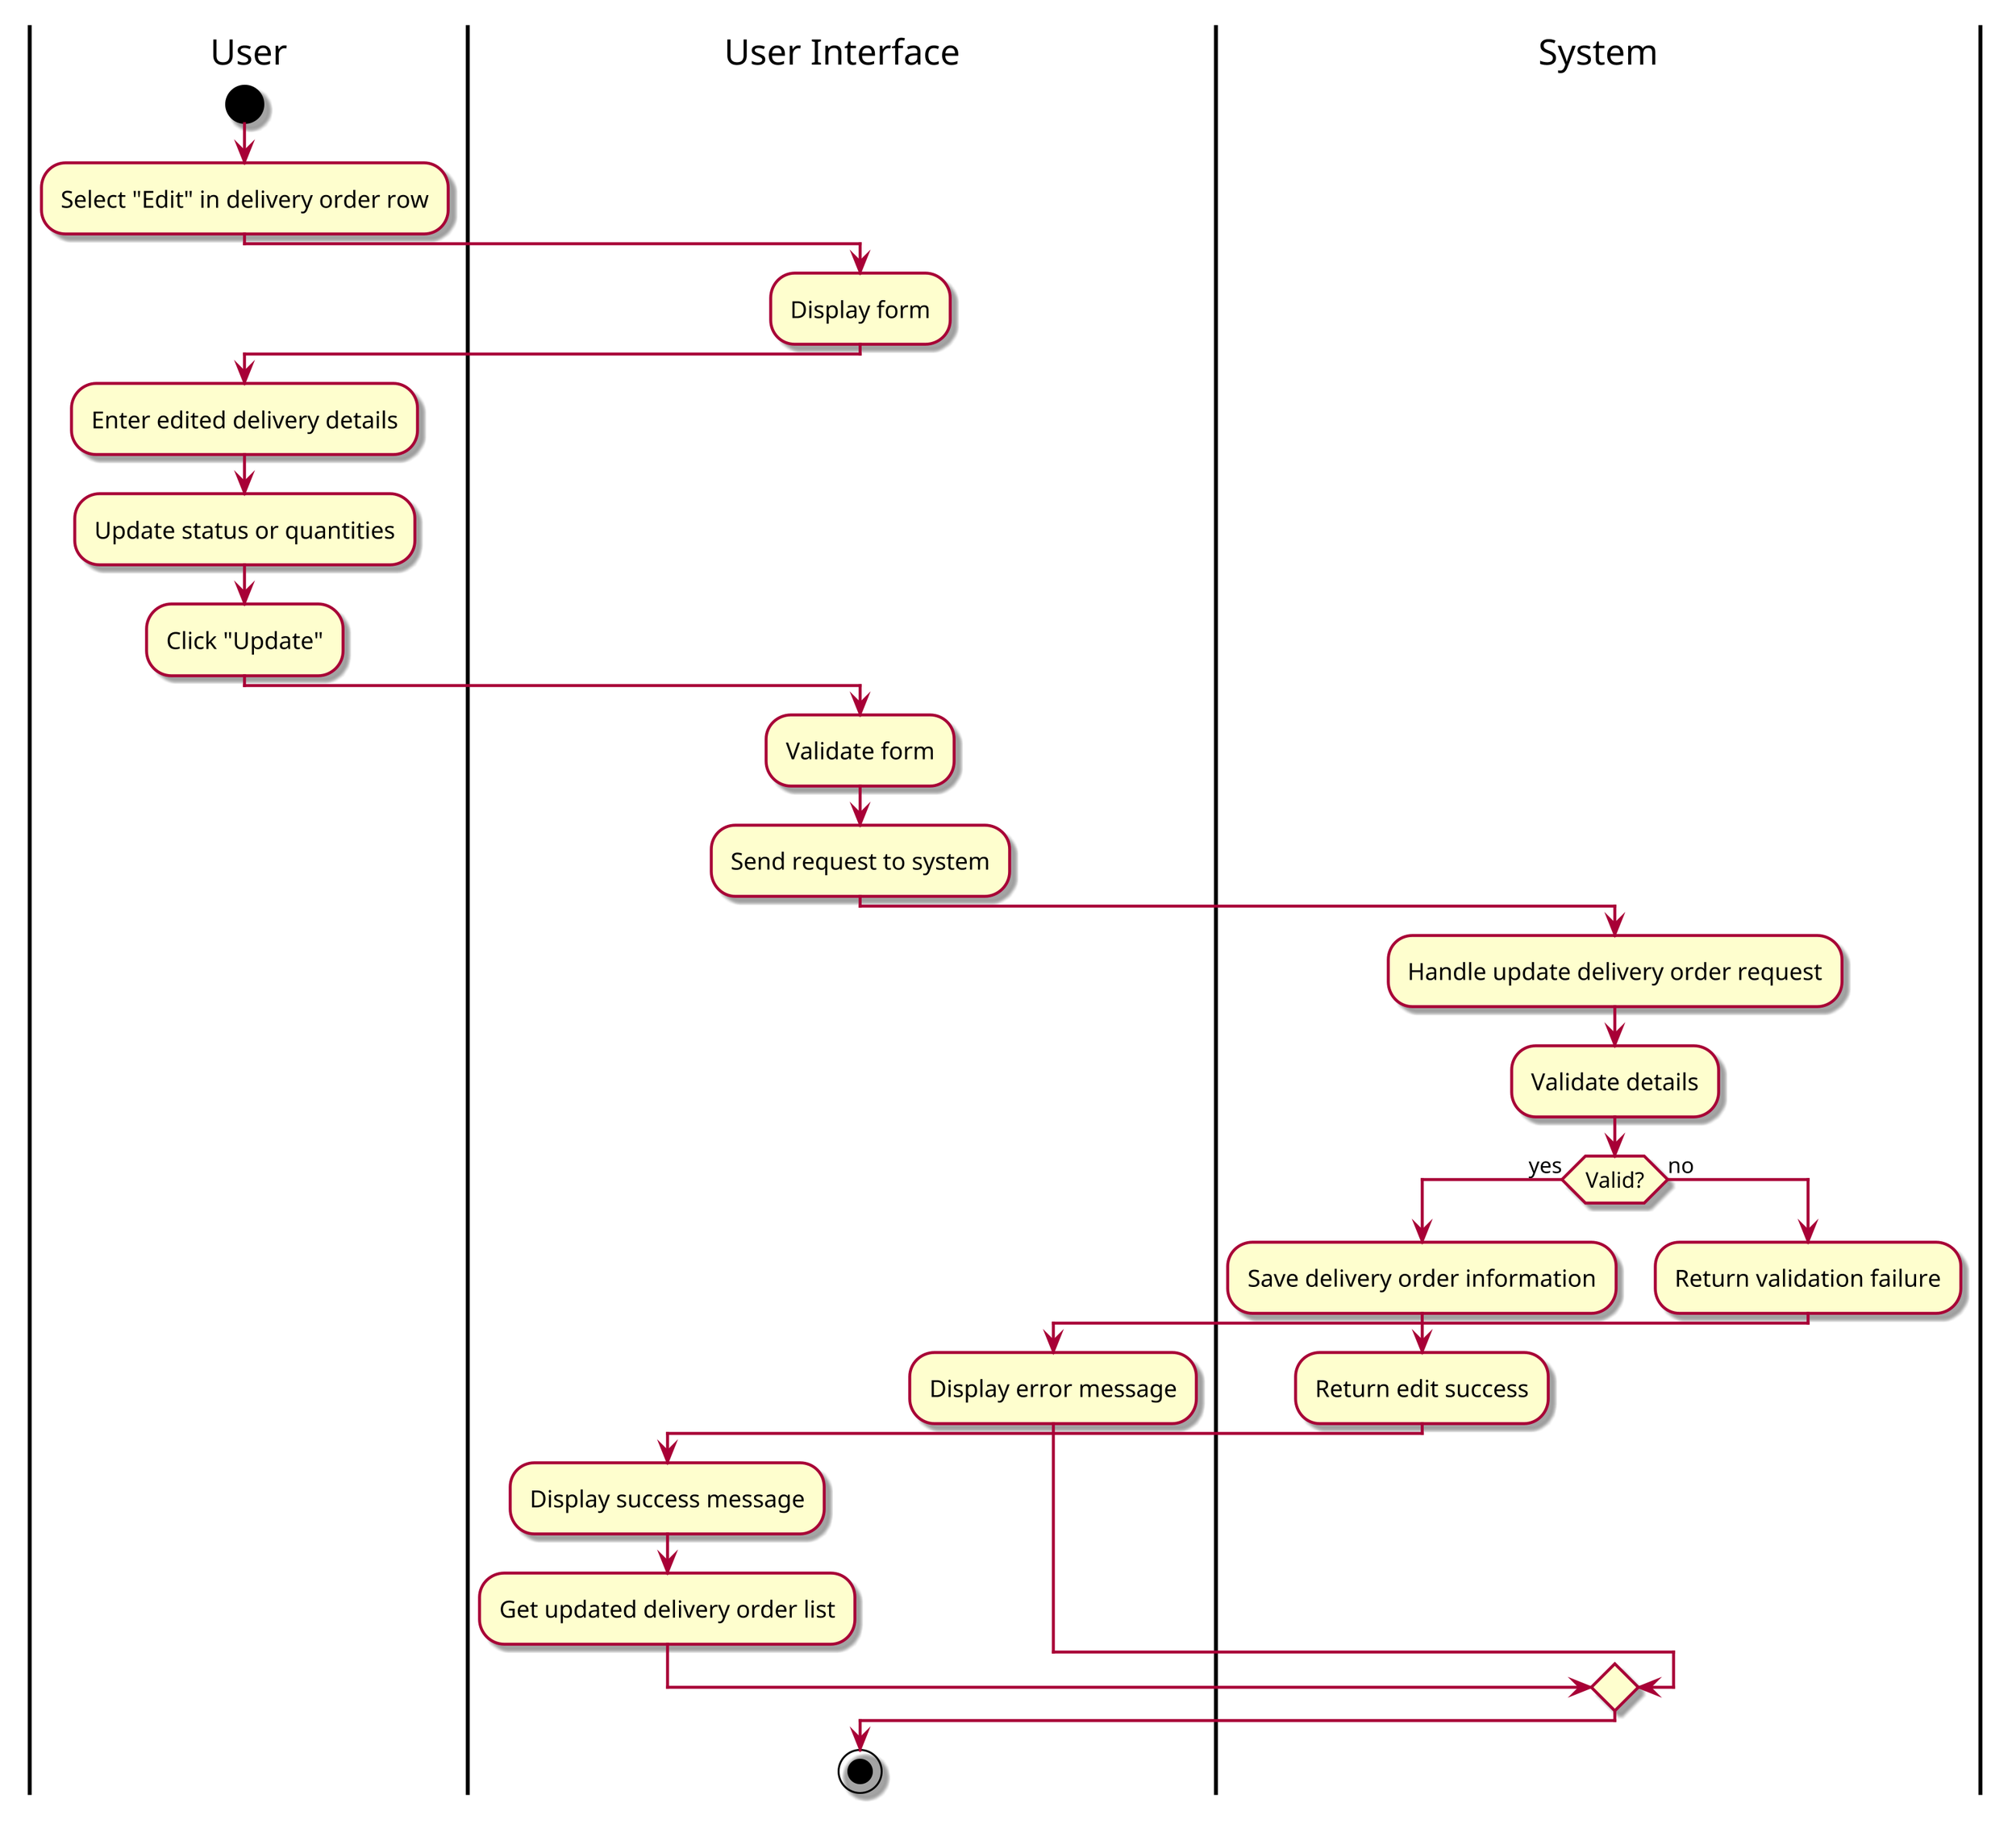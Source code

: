 @startuml Update Delivery Order
skin rose
scale 3

|User|
start
:Select "Edit" in delivery order row;
|User Interface|
:Display form;
|User|
:Enter edited delivery details;
:Update status or quantities;
:Click "Update";
|User Interface|
:Validate form;
:Send request to system;
|System|
:Handle update delivery order request;
:Validate details;
if (Valid?) then (yes)
  :Save delivery order information;
  :Return edit success;
  |User Interface|
  :Display success message;
  :Get updated delivery order list;
else (no)
  |System|
  :Return validation failure;
  |User Interface|
  :Display error message;
endif
stop

@enduml